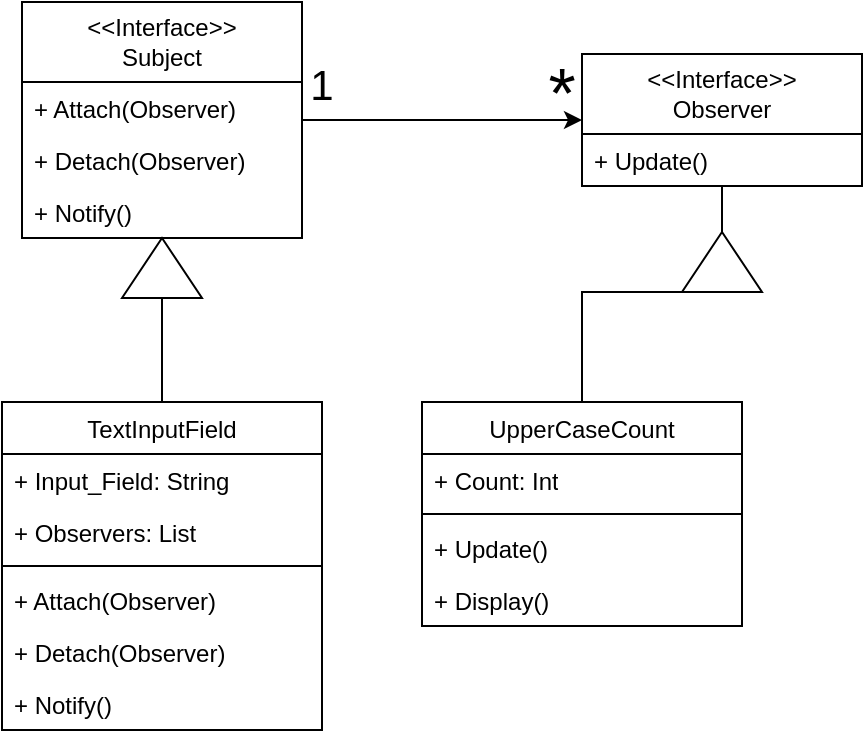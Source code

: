 <mxfile version="26.1.1">
  <diagram name="Page-1" id="M6M1n3PG2ZThQFWIiY1p">
    <mxGraphModel dx="429" dy="750" grid="1" gridSize="10" guides="1" tooltips="1" connect="1" arrows="1" fold="1" page="1" pageScale="1" pageWidth="850" pageHeight="1100" math="0" shadow="0">
      <root>
        <mxCell id="0" />
        <mxCell id="1" parent="0" />
        <mxCell id="OFK6M28kwdeZKcRMnIBn-9" style="edgeStyle=orthogonalEdgeStyle;rounded=0;orthogonalLoop=1;jettySize=auto;html=1;entryX=0;entryY=0.5;entryDx=0;entryDy=0;" edge="1" parent="1" source="OFK6M28kwdeZKcRMnIBn-1" target="OFK6M28kwdeZKcRMnIBn-5">
          <mxGeometry relative="1" as="geometry">
            <mxPoint x="410" y="90" as="targetPoint" />
          </mxGeometry>
        </mxCell>
        <mxCell id="OFK6M28kwdeZKcRMnIBn-1" value="&amp;lt;&amp;lt;Interface&amp;gt;&amp;gt;&lt;div&gt;Subject&lt;/div&gt;" style="swimlane;fontStyle=0;childLayout=stackLayout;horizontal=1;startSize=40;fillColor=none;horizontalStack=0;resizeParent=1;resizeParentMax=0;resizeLast=0;collapsible=1;marginBottom=0;whiteSpace=wrap;html=1;" vertex="1" parent="1">
          <mxGeometry x="120" y="160" width="140" height="118" as="geometry">
            <mxRectangle x="120" y="160" width="120" height="40" as="alternateBounds" />
          </mxGeometry>
        </mxCell>
        <mxCell id="OFK6M28kwdeZKcRMnIBn-2" value="+ Attach(Observer)" style="text;strokeColor=none;fillColor=none;align=left;verticalAlign=top;spacingLeft=4;spacingRight=4;overflow=hidden;rotatable=0;points=[[0,0.5],[1,0.5]];portConstraint=eastwest;whiteSpace=wrap;html=1;" vertex="1" parent="OFK6M28kwdeZKcRMnIBn-1">
          <mxGeometry y="40" width="140" height="26" as="geometry" />
        </mxCell>
        <mxCell id="OFK6M28kwdeZKcRMnIBn-3" value="+ Detach(Observer)" style="text;strokeColor=none;fillColor=none;align=left;verticalAlign=top;spacingLeft=4;spacingRight=4;overflow=hidden;rotatable=0;points=[[0,0.5],[1,0.5]];portConstraint=eastwest;whiteSpace=wrap;html=1;" vertex="1" parent="OFK6M28kwdeZKcRMnIBn-1">
          <mxGeometry y="66" width="140" height="26" as="geometry" />
        </mxCell>
        <mxCell id="OFK6M28kwdeZKcRMnIBn-4" value="+ Notify()" style="text;strokeColor=none;fillColor=none;align=left;verticalAlign=top;spacingLeft=4;spacingRight=4;overflow=hidden;rotatable=0;points=[[0,0.5],[1,0.5]];portConstraint=eastwest;whiteSpace=wrap;html=1;" vertex="1" parent="OFK6M28kwdeZKcRMnIBn-1">
          <mxGeometry y="92" width="140" height="26" as="geometry" />
        </mxCell>
        <mxCell id="OFK6M28kwdeZKcRMnIBn-5" value="&amp;lt;&amp;lt;Interface&amp;gt;&amp;gt;&lt;div&gt;Observer&lt;/div&gt;" style="swimlane;fontStyle=0;childLayout=stackLayout;horizontal=1;startSize=40;fillColor=none;horizontalStack=0;resizeParent=1;resizeParentMax=0;resizeLast=0;collapsible=1;marginBottom=0;whiteSpace=wrap;html=1;" vertex="1" parent="1">
          <mxGeometry x="400" y="186" width="140" height="66" as="geometry">
            <mxRectangle x="400" y="186" width="120" height="40" as="alternateBounds" />
          </mxGeometry>
        </mxCell>
        <mxCell id="OFK6M28kwdeZKcRMnIBn-6" value="+ Update()" style="text;strokeColor=none;fillColor=none;align=left;verticalAlign=top;spacingLeft=4;spacingRight=4;overflow=hidden;rotatable=0;points=[[0,0.5],[1,0.5]];portConstraint=eastwest;whiteSpace=wrap;html=1;" vertex="1" parent="OFK6M28kwdeZKcRMnIBn-5">
          <mxGeometry y="40" width="140" height="26" as="geometry" />
        </mxCell>
        <mxCell id="OFK6M28kwdeZKcRMnIBn-14" style="edgeStyle=orthogonalEdgeStyle;rounded=0;orthogonalLoop=1;jettySize=auto;html=1;entryX=0.5;entryY=1;entryDx=0;entryDy=0;endArrow=none;startFill=0;exitX=0.5;exitY=0;exitDx=0;exitDy=0;" edge="1" parent="1" source="OFK6M28kwdeZKcRMnIBn-16" target="OFK6M28kwdeZKcRMnIBn-1">
          <mxGeometry relative="1" as="geometry">
            <mxPoint x="190" y="310" as="targetPoint" />
            <mxPoint x="190" y="360" as="sourcePoint" />
          </mxGeometry>
        </mxCell>
        <mxCell id="OFK6M28kwdeZKcRMnIBn-15" value="" style="triangle;whiteSpace=wrap;html=1;rotation=-90;" vertex="1" parent="1">
          <mxGeometry x="175" y="273" width="30" height="40" as="geometry" />
        </mxCell>
        <mxCell id="OFK6M28kwdeZKcRMnIBn-16" value="&lt;span style=&quot;font-weight: normal;&quot;&gt;TextInputField&lt;/span&gt;" style="swimlane;fontStyle=1;align=center;verticalAlign=top;childLayout=stackLayout;horizontal=1;startSize=26;horizontalStack=0;resizeParent=1;resizeParentMax=0;resizeLast=0;collapsible=1;marginBottom=0;whiteSpace=wrap;html=1;" vertex="1" parent="1">
          <mxGeometry x="110" y="360" width="160" height="164" as="geometry" />
        </mxCell>
        <mxCell id="OFK6M28kwdeZKcRMnIBn-17" value="+ Input_Field: String&lt;div&gt;&lt;br&gt;&lt;/div&gt;" style="text;strokeColor=none;fillColor=none;align=left;verticalAlign=top;spacingLeft=4;spacingRight=4;overflow=hidden;rotatable=0;points=[[0,0.5],[1,0.5]];portConstraint=eastwest;whiteSpace=wrap;html=1;" vertex="1" parent="OFK6M28kwdeZKcRMnIBn-16">
          <mxGeometry y="26" width="160" height="26" as="geometry" />
        </mxCell>
        <mxCell id="OFK6M28kwdeZKcRMnIBn-27" value="+ Observers: List" style="text;strokeColor=none;fillColor=none;align=left;verticalAlign=top;spacingLeft=4;spacingRight=4;overflow=hidden;rotatable=0;points=[[0,0.5],[1,0.5]];portConstraint=eastwest;whiteSpace=wrap;html=1;" vertex="1" parent="OFK6M28kwdeZKcRMnIBn-16">
          <mxGeometry y="52" width="160" height="26" as="geometry" />
        </mxCell>
        <mxCell id="OFK6M28kwdeZKcRMnIBn-18" value="" style="line;strokeWidth=1;fillColor=none;align=left;verticalAlign=middle;spacingTop=-1;spacingLeft=3;spacingRight=3;rotatable=0;labelPosition=right;points=[];portConstraint=eastwest;strokeColor=inherit;" vertex="1" parent="OFK6M28kwdeZKcRMnIBn-16">
          <mxGeometry y="78" width="160" height="8" as="geometry" />
        </mxCell>
        <mxCell id="OFK6M28kwdeZKcRMnIBn-19" value="+ Attach(Observer)" style="text;strokeColor=none;fillColor=none;align=left;verticalAlign=top;spacingLeft=4;spacingRight=4;overflow=hidden;rotatable=0;points=[[0,0.5],[1,0.5]];portConstraint=eastwest;whiteSpace=wrap;html=1;" vertex="1" parent="OFK6M28kwdeZKcRMnIBn-16">
          <mxGeometry y="86" width="160" height="26" as="geometry" />
        </mxCell>
        <mxCell id="OFK6M28kwdeZKcRMnIBn-26" value="+ Detach(Observer)" style="text;strokeColor=none;fillColor=none;align=left;verticalAlign=top;spacingLeft=4;spacingRight=4;overflow=hidden;rotatable=0;points=[[0,0.5],[1,0.5]];portConstraint=eastwest;whiteSpace=wrap;html=1;" vertex="1" parent="OFK6M28kwdeZKcRMnIBn-16">
          <mxGeometry y="112" width="160" height="26" as="geometry" />
        </mxCell>
        <mxCell id="OFK6M28kwdeZKcRMnIBn-25" value="+ Notify()" style="text;strokeColor=none;fillColor=none;align=left;verticalAlign=top;spacingLeft=4;spacingRight=4;overflow=hidden;rotatable=0;points=[[0,0.5],[1,0.5]];portConstraint=eastwest;whiteSpace=wrap;html=1;" vertex="1" parent="OFK6M28kwdeZKcRMnIBn-16">
          <mxGeometry y="138" width="160" height="26" as="geometry" />
        </mxCell>
        <mxCell id="OFK6M28kwdeZKcRMnIBn-20" value="*" style="text;html=1;align=center;verticalAlign=middle;whiteSpace=wrap;rounded=0;fontSize=35;" vertex="1" parent="1">
          <mxGeometry x="380" y="190" width="20" height="30" as="geometry" />
        </mxCell>
        <mxCell id="OFK6M28kwdeZKcRMnIBn-21" value="1" style="text;html=1;align=center;verticalAlign=middle;whiteSpace=wrap;rounded=0;fontSize=21;" vertex="1" parent="1">
          <mxGeometry x="260" y="186" width="20" height="30" as="geometry" />
        </mxCell>
        <mxCell id="OFK6M28kwdeZKcRMnIBn-37" style="edgeStyle=orthogonalEdgeStyle;rounded=0;orthogonalLoop=1;jettySize=auto;html=1;entryX=0.5;entryY=1;entryDx=0;entryDy=0;endArrow=none;startFill=0;" edge="1" parent="1" source="OFK6M28kwdeZKcRMnIBn-38" target="OFK6M28kwdeZKcRMnIBn-5">
          <mxGeometry relative="1" as="geometry" />
        </mxCell>
        <mxCell id="OFK6M28kwdeZKcRMnIBn-30" value="&lt;span style=&quot;font-weight: normal;&quot;&gt;UpperCaseCount&lt;/span&gt;" style="swimlane;fontStyle=1;align=center;verticalAlign=top;childLayout=stackLayout;horizontal=1;startSize=26;horizontalStack=0;resizeParent=1;resizeParentMax=0;resizeLast=0;collapsible=1;marginBottom=0;whiteSpace=wrap;html=1;" vertex="1" parent="1">
          <mxGeometry x="320" y="360" width="160" height="112" as="geometry" />
        </mxCell>
        <mxCell id="OFK6M28kwdeZKcRMnIBn-31" value="+ Count: Int" style="text;strokeColor=none;fillColor=none;align=left;verticalAlign=top;spacingLeft=4;spacingRight=4;overflow=hidden;rotatable=0;points=[[0,0.5],[1,0.5]];portConstraint=eastwest;whiteSpace=wrap;html=1;" vertex="1" parent="OFK6M28kwdeZKcRMnIBn-30">
          <mxGeometry y="26" width="160" height="26" as="geometry" />
        </mxCell>
        <mxCell id="OFK6M28kwdeZKcRMnIBn-33" value="" style="line;strokeWidth=1;fillColor=none;align=left;verticalAlign=middle;spacingTop=-1;spacingLeft=3;spacingRight=3;rotatable=0;labelPosition=right;points=[];portConstraint=eastwest;strokeColor=inherit;" vertex="1" parent="OFK6M28kwdeZKcRMnIBn-30">
          <mxGeometry y="52" width="160" height="8" as="geometry" />
        </mxCell>
        <mxCell id="OFK6M28kwdeZKcRMnIBn-35" value="+ Update()" style="text;strokeColor=none;fillColor=none;align=left;verticalAlign=top;spacingLeft=4;spacingRight=4;overflow=hidden;rotatable=0;points=[[0,0.5],[1,0.5]];portConstraint=eastwest;whiteSpace=wrap;html=1;" vertex="1" parent="OFK6M28kwdeZKcRMnIBn-30">
          <mxGeometry y="60" width="160" height="26" as="geometry" />
        </mxCell>
        <mxCell id="OFK6M28kwdeZKcRMnIBn-36" value="+ Display()" style="text;strokeColor=none;fillColor=none;align=left;verticalAlign=top;spacingLeft=4;spacingRight=4;overflow=hidden;rotatable=0;points=[[0,0.5],[1,0.5]];portConstraint=eastwest;whiteSpace=wrap;html=1;" vertex="1" parent="OFK6M28kwdeZKcRMnIBn-30">
          <mxGeometry y="86" width="160" height="26" as="geometry" />
        </mxCell>
        <mxCell id="OFK6M28kwdeZKcRMnIBn-40" value="" style="edgeStyle=orthogonalEdgeStyle;rounded=0;orthogonalLoop=1;jettySize=auto;html=1;entryX=0;entryY=0.5;entryDx=0;entryDy=0;endArrow=none;startFill=0;" edge="1" parent="1" source="OFK6M28kwdeZKcRMnIBn-30" target="OFK6M28kwdeZKcRMnIBn-38">
          <mxGeometry relative="1" as="geometry">
            <mxPoint x="400" y="360" as="sourcePoint" />
            <mxPoint x="470" y="252" as="targetPoint" />
            <Array as="points">
              <mxPoint x="400" y="305" />
            </Array>
          </mxGeometry>
        </mxCell>
        <mxCell id="OFK6M28kwdeZKcRMnIBn-38" value="" style="triangle;whiteSpace=wrap;html=1;rotation=-90;" vertex="1" parent="1">
          <mxGeometry x="455" y="270" width="30" height="40" as="geometry" />
        </mxCell>
      </root>
    </mxGraphModel>
  </diagram>
</mxfile>
